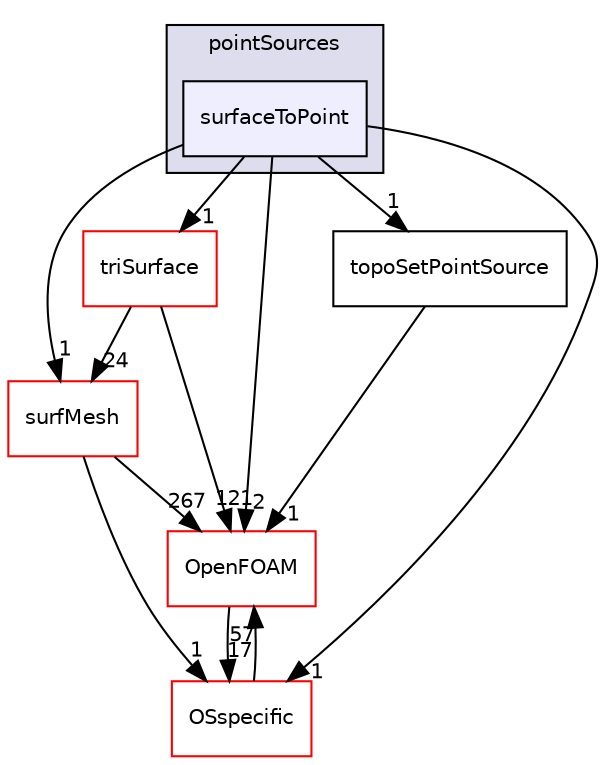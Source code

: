 digraph "src/meshTools/sets/pointSources/surfaceToPoint" {
  bgcolor=transparent;
  compound=true
  node [ fontsize="10", fontname="Helvetica"];
  edge [ labelfontsize="10", labelfontname="Helvetica"];
  subgraph clusterdir_f5d832cf273a27220e4567749720079c {
    graph [ bgcolor="#ddddee", pencolor="black", label="pointSources" fontname="Helvetica", fontsize="10", URL="dir_f5d832cf273a27220e4567749720079c.html"]
  dir_7af9464ffe4b2e7dcd7f4e0372210f25 [shape=box, label="surfaceToPoint", style="filled", fillcolor="#eeeeff", pencolor="black", URL="dir_7af9464ffe4b2e7dcd7f4e0372210f25.html"];
  }
  dir_0a88fe22feb23ce5f078a04a1df67721 [shape=box label="surfMesh" color="red" URL="dir_0a88fe22feb23ce5f078a04a1df67721.html"];
  dir_39f72778dc80ef60334a244d2f018ed2 [shape=box label="topoSetPointSource" URL="dir_39f72778dc80ef60334a244d2f018ed2.html"];
  dir_2c4b96702ead4056d900947b6784ec65 [shape=box label="triSurface" color="red" URL="dir_2c4b96702ead4056d900947b6784ec65.html"];
  dir_c5473ff19b20e6ec4dfe5c310b3778a8 [shape=box label="OpenFOAM" color="red" URL="dir_c5473ff19b20e6ec4dfe5c310b3778a8.html"];
  dir_1e7df7a7407fc4618be5c18f76eb7b99 [shape=box label="OSspecific" color="red" URL="dir_1e7df7a7407fc4618be5c18f76eb7b99.html"];
  dir_0a88fe22feb23ce5f078a04a1df67721->dir_c5473ff19b20e6ec4dfe5c310b3778a8 [headlabel="267", labeldistance=1.5 headhref="dir_003623_002151.html"];
  dir_0a88fe22feb23ce5f078a04a1df67721->dir_1e7df7a7407fc4618be5c18f76eb7b99 [headlabel="1", labeldistance=1.5 headhref="dir_003623_002944.html"];
  dir_39f72778dc80ef60334a244d2f018ed2->dir_c5473ff19b20e6ec4dfe5c310b3778a8 [headlabel="1", labeldistance=1.5 headhref="dir_002111_002151.html"];
  dir_2c4b96702ead4056d900947b6784ec65->dir_0a88fe22feb23ce5f078a04a1df67721 [headlabel="24", labeldistance=1.5 headhref="dir_002120_003623.html"];
  dir_2c4b96702ead4056d900947b6784ec65->dir_c5473ff19b20e6ec4dfe5c310b3778a8 [headlabel="121", labeldistance=1.5 headhref="dir_002120_002151.html"];
  dir_c5473ff19b20e6ec4dfe5c310b3778a8->dir_1e7df7a7407fc4618be5c18f76eb7b99 [headlabel="17", labeldistance=1.5 headhref="dir_002151_002944.html"];
  dir_7af9464ffe4b2e7dcd7f4e0372210f25->dir_0a88fe22feb23ce5f078a04a1df67721 [headlabel="1", labeldistance=1.5 headhref="dir_002110_003623.html"];
  dir_7af9464ffe4b2e7dcd7f4e0372210f25->dir_39f72778dc80ef60334a244d2f018ed2 [headlabel="1", labeldistance=1.5 headhref="dir_002110_002111.html"];
  dir_7af9464ffe4b2e7dcd7f4e0372210f25->dir_2c4b96702ead4056d900947b6784ec65 [headlabel="1", labeldistance=1.5 headhref="dir_002110_002120.html"];
  dir_7af9464ffe4b2e7dcd7f4e0372210f25->dir_c5473ff19b20e6ec4dfe5c310b3778a8 [headlabel="2", labeldistance=1.5 headhref="dir_002110_002151.html"];
  dir_7af9464ffe4b2e7dcd7f4e0372210f25->dir_1e7df7a7407fc4618be5c18f76eb7b99 [headlabel="1", labeldistance=1.5 headhref="dir_002110_002944.html"];
  dir_1e7df7a7407fc4618be5c18f76eb7b99->dir_c5473ff19b20e6ec4dfe5c310b3778a8 [headlabel="57", labeldistance=1.5 headhref="dir_002944_002151.html"];
}
